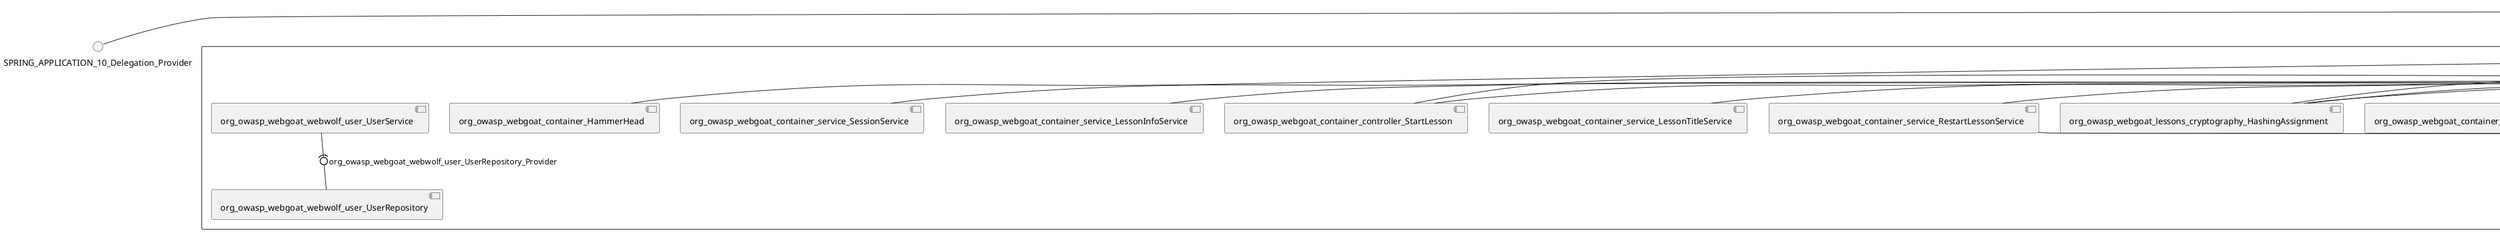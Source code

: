 @startuml
skinparam fixCircleLabelOverlapping true
skinparam componentStyle uml2
() SPRING_APPLICATION_10_Delegation_Provider
() SPRING_APPLICATION_11_Delegation_Provider
() SPRING_APPLICATION_12_Delegation_Provider
() SPRING_APPLICATION_13_Delegation_Provider
() SPRING_APPLICATION_14_Delegation_Provider
() SPRING_APPLICATION_15_Delegation_Provider
() SPRING_APPLICATION_16_Delegation_Provider
() SPRING_APPLICATION_2_Delegation_Provider
() SPRING_APPLICATION_3_Delegation_Provider
() SPRING_APPLICATION_4_Delegation_Provider
() SPRING_APPLICATION_5_Delegation_Provider
() SPRING_APPLICATION_6_Delegation_Provider
() SPRING_APPLICATION_7_Delegation_Provider
() SPRING_APPLICATION_8_Delegation_Provider
() SPRING_APPLICATION_9_Delegation_Provider
() SPRING_APPLICATION_BypassRestrictions_FieldRestrictions_POST_Delegation_Provider
() SPRING_APPLICATION_BypassRestrictions_frontendValidation_POST_Delegation_Provider
() SPRING_APPLICATION_ChromeDevTools_dummy_POST_Delegation_Provider
() SPRING_APPLICATION_ChromeDevTools_network_POST_Delegation_Provider
() SPRING_APPLICATION_CrossSiteScriptingStored_stored_xss_POST_Delegation_Provider
() SPRING_APPLICATION_CrossSiteScriptingStored_stored_xss_follow_up_POST_Delegation_Provider
() SPRING_APPLICATION_CrossSiteScripting_attack1_POST_Delegation_Provider
() SPRING_APPLICATION_CrossSiteScripting_attack3_POST_Delegation_Provider
() SPRING_APPLICATION_CrossSiteScripting_attack4_POST_Delegation_Provider
() SPRING_APPLICATION_CrossSiteScripting_attack5a_GET_Delegation_Provider
() SPRING_APPLICATION_CrossSiteScripting_attack6a_POST_Delegation_Provider
() SPRING_APPLICATION_CrossSiteScripting_dom_follow_up_POST_Delegation_Provider
() SPRING_APPLICATION_CrossSiteScripting_phone_home_xss_POST_Delegation_Provider
() SPRING_APPLICATION_CrossSiteScripting_quiz_GET_POST_Delegation_Provider
() SPRING_APPLICATION_Delegation_Provider
() SPRING_APPLICATION_GET_10_Delegation_Provider
() SPRING_APPLICATION_GET_11_Delegation_Provider
() SPRING_APPLICATION_GET_2_Delegation_Provider
() SPRING_APPLICATION_GET_3_Delegation_Provider
() SPRING_APPLICATION_GET_4_Delegation_Provider
() SPRING_APPLICATION_GET_5_Delegation_Provider
() SPRING_APPLICATION_GET_6_Delegation_Provider
() SPRING_APPLICATION_GET_7_Delegation_Provider
() SPRING_APPLICATION_GET_8_Delegation_Provider
() SPRING_APPLICATION_GET_9_Delegation_Provider
() SPRING_APPLICATION_GET_Delegation_Provider
() SPRING_APPLICATION_HtmlTampering_task_POST_Delegation_Provider
() SPRING_APPLICATION_HttpBasics_attack1_POST_Delegation_Provider
() SPRING_APPLICATION_HttpBasics_attack2_POST_Delegation_Provider
() SPRING_APPLICATION_IDOR_diff_attributes_POST_Delegation_Provider
() SPRING_APPLICATION_IDOR_login_POST_Delegation_Provider
() SPRING_APPLICATION_IDOR_profile_alt_path_POST_Delegation_Provider
() SPRING_APPLICATION_InsecureDeserialization_task_POST_Delegation_Provider
() SPRING_APPLICATION_InsecureLogin_Delegation_Provider
() SPRING_APPLICATION_JWT_decode_POST_Delegation_Provider
() SPRING_APPLICATION_JWT_jku_Delegation_Provider
() SPRING_APPLICATION_JWT_kid_Delegation_Provider
() SPRING_APPLICATION_JWT_quiz_GET_POST_Delegation_Provider
() SPRING_APPLICATION_JWT_refresh_Delegation_Provider
() SPRING_APPLICATION_JWT_secret_POST_Delegation_Provider
() SPRING_APPLICATION_JWT_votings_Delegation_Provider
() SPRING_APPLICATION_LogSpoofing_log_bleeding_POST_Delegation_Provider
() SPRING_APPLICATION_LogSpoofing_log_spoofing_POST_Delegation_Provider
() SPRING_APPLICATION_POST_10_Delegation_Provider
() SPRING_APPLICATION_POST_11_Delegation_Provider
() SPRING_APPLICATION_POST_12_Delegation_Provider
() SPRING_APPLICATION_POST_13_Delegation_Provider
() SPRING_APPLICATION_POST_14_Delegation_Provider
() SPRING_APPLICATION_POST_15_Delegation_Provider
() SPRING_APPLICATION_POST_16_Delegation_Provider
() SPRING_APPLICATION_POST_17_Delegation_Provider
() SPRING_APPLICATION_POST_18_Delegation_Provider
() SPRING_APPLICATION_POST_2_Delegation_Provider
() SPRING_APPLICATION_POST_3_Delegation_Provider
() SPRING_APPLICATION_POST_4_Delegation_Provider
() SPRING_APPLICATION_POST_5_Delegation_Provider
() SPRING_APPLICATION_POST_6_Delegation_Provider
() SPRING_APPLICATION_POST_7_Delegation_Provider
() SPRING_APPLICATION_POST_8_Delegation_Provider
() SPRING_APPLICATION_POST_9_Delegation_Provider
() SPRING_APPLICATION_POST_Delegation_Provider
() SPRING_APPLICATION_PUT_Delegation_Provider
() SPRING_APPLICATION_PasswordReset_ForgotPassword_create_password_reset_link_POST_Delegation_Provider
() SPRING_APPLICATION_PasswordReset_SecurityQuestions_POST_Delegation_Provider
() SPRING_APPLICATION_PasswordReset_reset_Delegation_Provider
() SPRING_APPLICATION_PasswordReset_simple_mail_reset_POST_Delegation_Provider
() SPRING_APPLICATION_PathTraversal_profile_picture_GET_Delegation_Provider
() SPRING_APPLICATION_PathTraversal_profile_picture_fix_GET_Delegation_Provider
() SPRING_APPLICATION_PathTraversal_profile_upload_POST_Delegation_Provider
() SPRING_APPLICATION_PathTraversal_profile_upload_fix_POST_Delegation_Provider
() SPRING_APPLICATION_PathTraversal_profile_upload_remove_user_input_POST_Delegation_Provider
() SPRING_APPLICATION_PathTraversal_random_POST_Delegation_Provider
() SPRING_APPLICATION_PathTraversal_random_picture_GET_Delegation_Provider
() SPRING_APPLICATION_PathTraversal_zip_slip_Delegation_Provider
() SPRING_APPLICATION_SSRF_task1_POST_Delegation_Provider
() SPRING_APPLICATION_SSRF_task2_POST_Delegation_Provider
() SPRING_APPLICATION_SecurePasswords_assignment_POST_Delegation_Provider
() SPRING_APPLICATION_SqlInjectionAdvanced_attack6a_POST_Delegation_Provider
() SPRING_APPLICATION_SqlInjectionAdvanced_attack6b_POST_Delegation_Provider
() SPRING_APPLICATION_SqlInjectionAdvanced_challenge_Login_POST_Delegation_Provider
() SPRING_APPLICATION_SqlInjectionAdvanced_challenge_PUT_Delegation_Provider
() SPRING_APPLICATION_SqlInjectionAdvanced_quiz_GET_POST_Delegation_Provider
() SPRING_APPLICATION_SqlInjectionMitigations_attack10a_POST_Delegation_Provider
() SPRING_APPLICATION_SqlInjectionMitigations_attack10b_POST_Delegation_Provider
() SPRING_APPLICATION_SqlInjectionMitigations_attack12a_POST_Delegation_Provider
() SPRING_APPLICATION_SqlInjectionMitigations_servers_GET_Delegation_Provider
() SPRING_APPLICATION_SqlInjection_assignment5a_POST_Delegation_Provider
() SPRING_APPLICATION_SqlInjection_assignment5b_POST_Delegation_Provider
() SPRING_APPLICATION_SqlInjection_attack10_POST_Delegation_Provider
() SPRING_APPLICATION_SqlInjection_attack2_POST_Delegation_Provider
() SPRING_APPLICATION_SqlInjection_attack3_POST_Delegation_Provider
() SPRING_APPLICATION_SqlInjection_attack4_POST_Delegation_Provider
() SPRING_APPLICATION_SqlInjection_attack5_POST_Delegation_Provider
() SPRING_APPLICATION_SqlInjection_attack8_POST_Delegation_Provider
() SPRING_APPLICATION_SqlInjection_attack9_POST_Delegation_Provider
() SPRING_APPLICATION_SqlOnlyInputValidationOnKeywords_attack_POST_Delegation_Provider
() SPRING_APPLICATION_SqlOnlyInputValidation_attack_POST_Delegation_Provider
() SPRING_APPLICATION_VulnerableComponents_attack1_POST_Delegation_Provider
() SPRING_APPLICATION_WebWolf_GET_Delegation_Provider
() SPRING_APPLICATION_WebWolf_landing_Delegation_Provider
() SPRING_APPLICATION_WebWolf_mail_Delegation_Provider
() SPRING_APPLICATION_challenge_1_POST_Delegation_Provider
() SPRING_APPLICATION_challenge_5_POST_Delegation_Provider
() SPRING_APPLICATION_challenge_7_Delegation_Provider
() SPRING_APPLICATION_challenge_8_Delegation_Provider
() SPRING_APPLICATION_challenge_logo_Delegation_Provider
() SPRING_APPLICATION_cia_quiz_GET_POST_Delegation_Provider
() SPRING_APPLICATION_clientSideFiltering_attack1_POST_Delegation_Provider
() SPRING_APPLICATION_clientSideFiltering_challenge_store_coupons_GET_Delegation_Provider
() SPRING_APPLICATION_clientSideFiltering_getItForFree_POST_Delegation_Provider
() SPRING_APPLICATION_clientSideFiltering_salaries_GET_Delegation_Provider
() SPRING_APPLICATION_crypto_encoding_basic_auth_POST_Delegation_Provider
() SPRING_APPLICATION_crypto_encoding_xor_POST_Delegation_Provider
() SPRING_APPLICATION_crypto_hashing_POST_Delegation_Provider
() SPRING_APPLICATION_crypto_secure_defaults_POST_Delegation_Provider
() SPRING_APPLICATION_crypto_signing_verify_POST_Delegation_Provider
() SPRING_APPLICATION_csrf_feedback_message_POST_Delegation_Provider
() SPRING_APPLICATION_csrf_review_POST_Delegation_Provider
() SPRING_APPLICATION_files_GET_Delegation_Provider
() SPRING_APPLICATION_fileupload_POST_Delegation_Provider
() SPRING_APPLICATION_jwt_Delegation_Provider
() SPRING_APPLICATION_landing_Delegation_Provider
() SPRING_APPLICATION_lesson_template_Delegation_Provider
() SPRING_APPLICATION_login_oauth_mvc_GET_Delegation_Provider
() SPRING_APPLICATION_mail_DELETE_GET_POST_Delegation_Provider
() SPRING_APPLICATION_register_mvc_POST_Delegation_Provider
() SPRING_APPLICATION_registration_GET_Delegation_Provider
() SPRING_APPLICATION_requests_GET_Delegation_Provider
() SPRING_APPLICATION_scoreboard_data_GET_Delegation_Provider
() SPRING_APPLICATION_server_directory_GET_Delegation_Provider
() SPRING_APPLICATION_service_debug_labels_mvc_Delegation_Provider
() SPRING_APPLICATION_service_lessonoverview_mvc_Delegation_Provider
() SPRING_APPLICATION_xxe_comments_GET_Delegation_Provider
rectangle System {
[org_owasp_webgoat_container_HammerHead] [[webgoat-webgoat.repository#_WMac9kY_Ee-_A_ipw3ffJg]]
[org_owasp_webgoat_container_WebWolfRedirect] [[webgoat-webgoat.repository#_WMac9kY_Ee-_A_ipw3ffJg]]
[org_owasp_webgoat_container_controller_StartLesson] [[webgoat-webgoat.repository#_WMac9kY_Ee-_A_ipw3ffJg]]
[org_owasp_webgoat_container_controller_Welcome] [[webgoat-webgoat.repository#_WMac9kY_Ee-_A_ipw3ffJg]]
[org_owasp_webgoat_container_i18n_PluginMessages_Provider] [[webgoat-webgoat.repository#_WMac9kY_Ee-_A_ipw3ffJg]]
[org_owasp_webgoat_container_report_ReportCardController] [[webgoat-webgoat.repository#_WMac9kY_Ee-_A_ipw3ffJg]]
[org_owasp_webgoat_container_service_EnvironmentService] [[webgoat-webgoat.repository#_WMac9kY_Ee-_A_ipw3ffJg]]
[org_owasp_webgoat_container_service_HintService] [[webgoat-webgoat.repository#_WMac9kY_Ee-_A_ipw3ffJg]]
[org_owasp_webgoat_container_service_LabelDebugService] [[webgoat-webgoat.repository#_WMac9kY_Ee-_A_ipw3ffJg]]
[org_owasp_webgoat_container_service_LabelService] [[webgoat-webgoat.repository#_WMac9kY_Ee-_A_ipw3ffJg]]
[org_owasp_webgoat_container_service_LessonInfoService] [[webgoat-webgoat.repository#_WMac9kY_Ee-_A_ipw3ffJg]]
[org_owasp_webgoat_container_service_LessonMenuService] [[webgoat-webgoat.repository#_WMac9kY_Ee-_A_ipw3ffJg]]
[org_owasp_webgoat_container_service_LessonProgressService] [[webgoat-webgoat.repository#_WMac9kY_Ee-_A_ipw3ffJg]]
[org_owasp_webgoat_container_service_LessonTitleService] [[webgoat-webgoat.repository#_WMac9kY_Ee-_A_ipw3ffJg]]
[org_owasp_webgoat_container_service_RestartLessonService] [[webgoat-webgoat.repository#_WMac9kY_Ee-_A_ipw3ffJg]]
[org_owasp_webgoat_container_service_SessionService] [[webgoat-webgoat.repository#_WMac9kY_Ee-_A_ipw3ffJg]]
[org_owasp_webgoat_container_session_UserSessionData_Provider] [[webgoat-webgoat.repository#_WMac9kY_Ee-_A_ipw3ffJg]]
[org_owasp_webgoat_container_session_WebSession_Provider] [[webgoat-webgoat.repository#_WMac9kY_Ee-_A_ipw3ffJg]]
[org_owasp_webgoat_container_users_RegistrationController] [[webgoat-webgoat.repository#_WMac9kY_Ee-_A_ipw3ffJg]]
[org_owasp_webgoat_container_users_Scoreboard] [[webgoat-webgoat.repository#_WMac9kY_Ee-_A_ipw3ffJg]]
[org_owasp_webgoat_container_users_UserProgressRepository] [[webgoat-webgoat.repository#_WMac9kY_Ee-_A_ipw3ffJg]]
[org_owasp_webgoat_container_users_UserRepository] [[webgoat-webgoat.repository#_WMac9kY_Ee-_A_ipw3ffJg]]
[org_owasp_webgoat_container_users_UserService] [[webgoat-webgoat.repository#_WMac9kY_Ee-_A_ipw3ffJg]]
[org_owasp_webgoat_lessons_authbypass_VerifyAccount] [[webgoat-webgoat.repository#_WMac9kY_Ee-_A_ipw3ffJg]]
[org_owasp_webgoat_lessons_bypassrestrictions_BypassRestrictionsFieldRestrictions] [[webgoat-webgoat.repository#_WMac9kY_Ee-_A_ipw3ffJg]]
[org_owasp_webgoat_lessons_bypassrestrictions_BypassRestrictionsFrontendValidation] [[webgoat-webgoat.repository#_WMac9kY_Ee-_A_ipw3ffJg]]
[org_owasp_webgoat_lessons_challenges_FlagController] [[webgoat-webgoat.repository#_WMac9kY_Ee-_A_ipw3ffJg]]
[org_owasp_webgoat_lessons_challenges_challenge1_Assignment1] [[webgoat-webgoat.repository#_WMac9kY_Ee-_A_ipw3ffJg]]
[org_owasp_webgoat_lessons_challenges_challenge1_ImageServlet] [[webgoat-webgoat.repository#_WMac9kY_Ee-_A_ipw3ffJg]]
[org_owasp_webgoat_lessons_challenges_challenge5_Assignment5] [[webgoat-webgoat.repository#_WMac9kY_Ee-_A_ipw3ffJg]]
[org_owasp_webgoat_lessons_challenges_challenge7_Assignment7] [[webgoat-webgoat.repository#_WMac9kY_Ee-_A_ipw3ffJg]]
[org_owasp_webgoat_lessons_challenges_challenge8_Assignment8] [[webgoat-webgoat.repository#_WMac9kY_Ee-_A_ipw3ffJg]]
[org_owasp_webgoat_lessons_chromedevtools_NetworkDummy] [[webgoat-webgoat.repository#_WMac9kY_Ee-_A_ipw3ffJg]]
[org_owasp_webgoat_lessons_chromedevtools_NetworkLesson] [[webgoat-webgoat.repository#_WMac9kY_Ee-_A_ipw3ffJg]]
[org_owasp_webgoat_lessons_cia_CIAQuiz] [[webgoat-webgoat.repository#_WMac9kY_Ee-_A_ipw3ffJg]]
[org_owasp_webgoat_lessons_clientsidefiltering_ClientSideFilteringAssignment] [[webgoat-webgoat.repository#_WMac9kY_Ee-_A_ipw3ffJg]]
[org_owasp_webgoat_lessons_clientsidefiltering_ClientSideFilteringFreeAssignment] [[webgoat-webgoat.repository#_WMac9kY_Ee-_A_ipw3ffJg]]
[org_owasp_webgoat_lessons_clientsidefiltering_Salaries] [[webgoat-webgoat.repository#_WMac9kY_Ee-_A_ipw3ffJg]]
[org_owasp_webgoat_lessons_clientsidefiltering_ShopEndpoint] [[webgoat-webgoat.repository#_WMac9kY_Ee-_A_ipw3ffJg]]
[org_owasp_webgoat_lessons_cryptography_EncodingAssignment] [[webgoat-webgoat.repository#_WMac9kY_Ee-_A_ipw3ffJg]]
[org_owasp_webgoat_lessons_cryptography_HashingAssignment] [[webgoat-webgoat.repository#_WMac9kY_Ee-_A_ipw3ffJg]]
[org_owasp_webgoat_lessons_cryptography_SecureDefaultsAssignment] [[webgoat-webgoat.repository#_WMac9kY_Ee-_A_ipw3ffJg]]
[org_owasp_webgoat_lessons_cryptography_SigningAssignment] [[webgoat-webgoat.repository#_WMac9kY_Ee-_A_ipw3ffJg]]
[org_owasp_webgoat_lessons_cryptography_XOREncodingAssignment] [[webgoat-webgoat.repository#_WMac9kY_Ee-_A_ipw3ffJg]]
[org_owasp_webgoat_lessons_csrf_CSRFConfirmFlag1] [[webgoat-webgoat.repository#_WMac9kY_Ee-_A_ipw3ffJg]]
[org_owasp_webgoat_lessons_csrf_CSRFFeedback] [[webgoat-webgoat.repository#_WMac9kY_Ee-_A_ipw3ffJg]]
[org_owasp_webgoat_lessons_csrf_CSRFGetFlag] [[webgoat-webgoat.repository#_WMac9kY_Ee-_A_ipw3ffJg]]
[org_owasp_webgoat_lessons_csrf_CSRFLogin] [[webgoat-webgoat.repository#_WMac9kY_Ee-_A_ipw3ffJg]]
[org_owasp_webgoat_lessons_csrf_ForgedReviews] [[webgoat-webgoat.repository#_WMac9kY_Ee-_A_ipw3ffJg]]
[org_owasp_webgoat_lessons_csrf_ObjectMapper_Provider] [[webgoat-webgoat.repository#_WMac9kY_Ee-_A_ipw3ffJg]]
[org_owasp_webgoat_lessons_deserialization_InsecureDeserializationTask] [[webgoat-webgoat.repository#_WMac9kY_Ee-_A_ipw3ffJg]]
[org_owasp_webgoat_lessons_hijacksession_HijackSessionAssignment] [[webgoat-webgoat.repository#_WMac9kY_Ee-_A_ipw3ffJg]]
[org_owasp_webgoat_lessons_hijacksession_cas_HijackSessionAuthenticationProvider] [[webgoat-webgoat.repository#_WMac9kY_Ee-_A_ipw3ffJg]]
[org_owasp_webgoat_lessons_htmltampering_HtmlTamperingTask] [[webgoat-webgoat.repository#_WMac9kY_Ee-_A_ipw3ffJg]]
[org_owasp_webgoat_lessons_httpbasics_HttpBasicsLesson] [[webgoat-webgoat.repository#_WMac9kY_Ee-_A_ipw3ffJg]]
[org_owasp_webgoat_lessons_httpbasics_HttpBasicsQuiz] [[webgoat-webgoat.repository#_WMac9kY_Ee-_A_ipw3ffJg]]
[org_owasp_webgoat_lessons_httpproxies_HttpBasicsInterceptRequest] [[webgoat-webgoat.repository#_WMac9kY_Ee-_A_ipw3ffJg]]
[org_owasp_webgoat_lessons_idor_IDORDiffAttributes] [[webgoat-webgoat.repository#_WMac9kY_Ee-_A_ipw3ffJg]]
[org_owasp_webgoat_lessons_idor_IDOREditOtherProfile] [[webgoat-webgoat.repository#_WMac9kY_Ee-_A_ipw3ffJg]]
[org_owasp_webgoat_lessons_idor_IDORLogin] [[webgoat-webgoat.repository#_WMac9kY_Ee-_A_ipw3ffJg]]
[org_owasp_webgoat_lessons_idor_IDORViewOtherProfile] [[webgoat-webgoat.repository#_WMac9kY_Ee-_A_ipw3ffJg]]
[org_owasp_webgoat_lessons_idor_IDORViewOwnProfile] [[webgoat-webgoat.repository#_WMac9kY_Ee-_A_ipw3ffJg]]
[org_owasp_webgoat_lessons_idor_IDORViewOwnProfileAltUrl] [[webgoat-webgoat.repository#_WMac9kY_Ee-_A_ipw3ffJg]]
[org_owasp_webgoat_lessons_insecurelogin_InsecureLoginTask] [[webgoat-webgoat.repository#_WMac9kY_Ee-_A_ipw3ffJg]]
[org_owasp_webgoat_lessons_jwt_JWTDecodeEndpoint] [[webgoat-webgoat.repository#_WMac9kY_Ee-_A_ipw3ffJg]]
[org_owasp_webgoat_lessons_jwt_JWTQuiz] [[webgoat-webgoat.repository#_WMac9kY_Ee-_A_ipw3ffJg]]
[org_owasp_webgoat_lessons_jwt_JWTRefreshEndpoint] [[webgoat-webgoat.repository#_WMac9kY_Ee-_A_ipw3ffJg]]
[org_owasp_webgoat_lessons_jwt_JWTSecretKeyEndpoint] [[webgoat-webgoat.repository#_WMac9kY_Ee-_A_ipw3ffJg]]
[org_owasp_webgoat_lessons_jwt_JWTVotesEndpoint] [[webgoat-webgoat.repository#_WMac9kY_Ee-_A_ipw3ffJg]]
[org_owasp_webgoat_lessons_jwt_claimmisuse_JWTHeaderJKUEndpoint] [[webgoat-webgoat.repository#_WMac9kY_Ee-_A_ipw3ffJg]]
[org_owasp_webgoat_lessons_jwt_claimmisuse_JWTHeaderKIDEndpoint] [[webgoat-webgoat.repository#_WMac9kY_Ee-_A_ipw3ffJg]]
[org_owasp_webgoat_lessons_lessontemplate_SampleAttack] [[webgoat-webgoat.repository#_WMac9kY_Ee-_A_ipw3ffJg]]
[org_owasp_webgoat_lessons_logging_LogBleedingTask] [[webgoat-webgoat.repository#_WMac9kY_Ee-_A_ipw3ffJg]]
[org_owasp_webgoat_lessons_logging_LogSpoofingTask] [[webgoat-webgoat.repository#_WMac9kY_Ee-_A_ipw3ffJg]]
[org_owasp_webgoat_lessons_missingac_MissingFunctionACHiddenMenus] [[webgoat-webgoat.repository#_WMac9kY_Ee-_A_ipw3ffJg]]
[org_owasp_webgoat_lessons_missingac_MissingFunctionACUsers] [[webgoat-webgoat.repository#_WMac9kY_Ee-_A_ipw3ffJg]]
[org_owasp_webgoat_lessons_missingac_MissingFunctionACYourHash] [[webgoat-webgoat.repository#_WMac9kY_Ee-_A_ipw3ffJg]]
[org_owasp_webgoat_lessons_missingac_MissingFunctionACYourHashAdmin] [[webgoat-webgoat.repository#_WMac9kY_Ee-_A_ipw3ffJg]]
[org_owasp_webgoat_lessons_passwordreset_QuestionsAssignment] [[webgoat-webgoat.repository#_WMac9kY_Ee-_A_ipw3ffJg]]
[org_owasp_webgoat_lessons_passwordreset_ResetLinkAssignment] [[webgoat-webgoat.repository#_WMac9kY_Ee-_A_ipw3ffJg]]
[org_owasp_webgoat_lessons_passwordreset_ResetLinkAssignmentForgotPassword] [[webgoat-webgoat.repository#_WMac9kY_Ee-_A_ipw3ffJg]]
[org_owasp_webgoat_lessons_passwordreset_SecurityQuestionAssignment] [[webgoat-webgoat.repository#_WMac9kY_Ee-_A_ipw3ffJg]]
[org_owasp_webgoat_lessons_passwordreset_SimpleMailAssignment] [[webgoat-webgoat.repository#_WMac9kY_Ee-_A_ipw3ffJg]]
[org_owasp_webgoat_lessons_passwordreset_TriedQuestions] [[webgoat-webgoat.repository#_WMac9kY_Ee-_A_ipw3ffJg]]
[org_owasp_webgoat_lessons_pathtraversal_ProfileUpload] [[webgoat-webgoat.repository#_WMac9kY_Ee-_A_ipw3ffJg]]
[org_owasp_webgoat_lessons_pathtraversal_ProfileUploadFix] [[webgoat-webgoat.repository#_WMac9kY_Ee-_A_ipw3ffJg]]
[org_owasp_webgoat_lessons_pathtraversal_ProfileUploadRemoveUserInput] [[webgoat-webgoat.repository#_WMac9kY_Ee-_A_ipw3ffJg]]
[org_owasp_webgoat_lessons_pathtraversal_ProfileUploadRetrieval] [[webgoat-webgoat.repository#_WMac9kY_Ee-_A_ipw3ffJg]]
[org_owasp_webgoat_lessons_pathtraversal_ProfileZipSlip] [[webgoat-webgoat.repository#_WMac9kY_Ee-_A_ipw3ffJg]]
[org_owasp_webgoat_lessons_securepasswords_SecurePasswordsAssignment] [[webgoat-webgoat.repository#_WMac9kY_Ee-_A_ipw3ffJg]]
[org_owasp_webgoat_lessons_spoofcookie_SpoofCookieAssignment] [[webgoat-webgoat.repository#_WMac9kY_Ee-_A_ipw3ffJg]]
[org_owasp_webgoat_lessons_sqlinjection_advanced_SqlInjectionChallenge] [[webgoat-webgoat.repository#_WMac9kY_Ee-_A_ipw3ffJg]]
[org_owasp_webgoat_lessons_sqlinjection_advanced_SqlInjectionChallengeLogin] [[webgoat-webgoat.repository#_WMac9kY_Ee-_A_ipw3ffJg]]
[org_owasp_webgoat_lessons_sqlinjection_advanced_SqlInjectionLesson6a] [[webgoat-webgoat.repository#_WMac9kY_Ee-_A_ipw3ffJg]]
[org_owasp_webgoat_lessons_sqlinjection_advanced_SqlInjectionLesson6b] [[webgoat-webgoat.repository#_WMac9kY_Ee-_A_ipw3ffJg]]
[org_owasp_webgoat_lessons_sqlinjection_advanced_SqlInjectionQuiz] [[webgoat-webgoat.repository#_WMac9kY_Ee-_A_ipw3ffJg]]
[org_owasp_webgoat_lessons_sqlinjection_introduction_SqlInjectionLesson10] [[webgoat-webgoat.repository#_WMac9kY_Ee-_A_ipw3ffJg]]
[org_owasp_webgoat_lessons_sqlinjection_introduction_SqlInjectionLesson2] [[webgoat-webgoat.repository#_WMac9kY_Ee-_A_ipw3ffJg]]
[org_owasp_webgoat_lessons_sqlinjection_introduction_SqlInjectionLesson3] [[webgoat-webgoat.repository#_WMac9kY_Ee-_A_ipw3ffJg]]
[org_owasp_webgoat_lessons_sqlinjection_introduction_SqlInjectionLesson4] [[webgoat-webgoat.repository#_WMac9kY_Ee-_A_ipw3ffJg]]
[org_owasp_webgoat_lessons_sqlinjection_introduction_SqlInjectionLesson5] [[webgoat-webgoat.repository#_WMac9kY_Ee-_A_ipw3ffJg]]
[org_owasp_webgoat_lessons_sqlinjection_introduction_SqlInjectionLesson5a] [[webgoat-webgoat.repository#_WMac9kY_Ee-_A_ipw3ffJg]]
[org_owasp_webgoat_lessons_sqlinjection_introduction_SqlInjectionLesson5b] [[webgoat-webgoat.repository#_WMac9kY_Ee-_A_ipw3ffJg]]
[org_owasp_webgoat_lessons_sqlinjection_introduction_SqlInjectionLesson8] [[webgoat-webgoat.repository#_WMac9kY_Ee-_A_ipw3ffJg]]
[org_owasp_webgoat_lessons_sqlinjection_introduction_SqlInjectionLesson9] [[webgoat-webgoat.repository#_WMac9kY_Ee-_A_ipw3ffJg]]
[org_owasp_webgoat_lessons_sqlinjection_mitigation_Servers] [[webgoat-webgoat.repository#_WMac9kY_Ee-_A_ipw3ffJg]]
[org_owasp_webgoat_lessons_sqlinjection_mitigation_SqlInjectionLesson10a] [[webgoat-webgoat.repository#_WMac9kY_Ee-_A_ipw3ffJg]]
[org_owasp_webgoat_lessons_sqlinjection_mitigation_SqlInjectionLesson10b] [[webgoat-webgoat.repository#_WMac9kY_Ee-_A_ipw3ffJg]]
[org_owasp_webgoat_lessons_sqlinjection_mitigation_SqlInjectionLesson13] [[webgoat-webgoat.repository#_WMac9kY_Ee-_A_ipw3ffJg]]
[org_owasp_webgoat_lessons_sqlinjection_mitigation_SqlOnlyInputValidation] [[webgoat-webgoat.repository#_WMac9kY_Ee-_A_ipw3ffJg]]
[org_owasp_webgoat_lessons_sqlinjection_mitigation_SqlOnlyInputValidationOnKeywords] [[webgoat-webgoat.repository#_WMac9kY_Ee-_A_ipw3ffJg]]
[org_owasp_webgoat_lessons_ssrf_SSRFTask1] [[webgoat-webgoat.repository#_WMac9kY_Ee-_A_ipw3ffJg]]
[org_owasp_webgoat_lessons_ssrf_SSRFTask2] [[webgoat-webgoat.repository#_WMac9kY_Ee-_A_ipw3ffJg]]
[org_owasp_webgoat_lessons_vulnerablecomponents_VulnerableComponentsLesson] [[webgoat-webgoat.repository#_WMac9kY_Ee-_A_ipw3ffJg]]
[org_owasp_webgoat_lessons_webwolfintroduction_LandingAssignment] [[webgoat-webgoat.repository#_WMac9kY_Ee-_A_ipw3ffJg]]
[org_owasp_webgoat_lessons_webwolfintroduction_MailAssignment] [[webgoat-webgoat.repository#_WMac9kY_Ee-_A_ipw3ffJg]]
[org_owasp_webgoat_lessons_xss_CrossSiteScriptingLesson1] [[webgoat-webgoat.repository#_WMac9kY_Ee-_A_ipw3ffJg]]
[org_owasp_webgoat_lessons_xss_CrossSiteScriptingLesson3] [[webgoat-webgoat.repository#_WMac9kY_Ee-_A_ipw3ffJg]]
[org_owasp_webgoat_lessons_xss_CrossSiteScriptingLesson4] [[webgoat-webgoat.repository#_WMac9kY_Ee-_A_ipw3ffJg]]
[org_owasp_webgoat_lessons_xss_CrossSiteScriptingLesson5a] [[webgoat-webgoat.repository#_WMac9kY_Ee-_A_ipw3ffJg]]
[org_owasp_webgoat_lessons_xss_CrossSiteScriptingLesson6a] [[webgoat-webgoat.repository#_WMac9kY_Ee-_A_ipw3ffJg]]
[org_owasp_webgoat_lessons_xss_CrossSiteScriptingQuiz] [[webgoat-webgoat.repository#_WMac9kY_Ee-_A_ipw3ffJg]]
[org_owasp_webgoat_lessons_xss_DOMCrossSiteScripting] [[webgoat-webgoat.repository#_WMac9kY_Ee-_A_ipw3ffJg]]
[org_owasp_webgoat_lessons_xss_DOMCrossSiteScriptingVerifier] [[webgoat-webgoat.repository#_WMac9kY_Ee-_A_ipw3ffJg]]
[org_owasp_webgoat_lessons_xss_stored_StoredCrossSiteScriptingVerifier] [[webgoat-webgoat.repository#_WMac9kY_Ee-_A_ipw3ffJg]]
[org_owasp_webgoat_lessons_xss_stored_StoredXssComments] [[webgoat-webgoat.repository#_WMac9kY_Ee-_A_ipw3ffJg]]
[org_owasp_webgoat_lessons_xxe_BlindSendFileAssignment] [[webgoat-webgoat.repository#_WMac9kY_Ee-_A_ipw3ffJg]]
[org_owasp_webgoat_lessons_xxe_CommentsCache] [[webgoat-webgoat.repository#_WMac9kY_Ee-_A_ipw3ffJg]]
[org_owasp_webgoat_lessons_xxe_CommentsEndpoint] [[webgoat-webgoat.repository#_WMac9kY_Ee-_A_ipw3ffJg]]
[org_owasp_webgoat_lessons_xxe_ContentTypeAssignment] [[webgoat-webgoat.repository#_WMac9kY_Ee-_A_ipw3ffJg]]
[org_owasp_webgoat_lessons_xxe_SimpleXXE] [[webgoat-webgoat.repository#_WMac9kY_Ee-_A_ipw3ffJg]]
[org_owasp_webgoat_webwolf_FileServer] [[webgoat-webgoat.repository#_WMac9kY_Ee-_A_ipw3ffJg]]
[org_owasp_webgoat_webwolf_jwt_JWTController] [[webgoat-webgoat.repository#_WMac9kY_Ee-_A_ipw3ffJg]]
[org_owasp_webgoat_webwolf_mailbox_MailboxController] [[webgoat-webgoat.repository#_WMac9kY_Ee-_A_ipw3ffJg]]
[org_owasp_webgoat_webwolf_mailbox_MailboxRepository] [[webgoat-webgoat.repository#_WMac9kY_Ee-_A_ipw3ffJg]]
[org_owasp_webgoat_webwolf_requests_LandingPage] [[webgoat-webgoat.repository#_WMac9kY_Ee-_A_ipw3ffJg]]
[org_owasp_webgoat_webwolf_requests_Requests] [[webgoat-webgoat.repository#_WMac9kY_Ee-_A_ipw3ffJg]]
[org_owasp_webgoat_webwolf_user_UserRepository] [[webgoat-webgoat.repository#_WMac9kY_Ee-_A_ipw3ffJg]]
[org_owasp_webgoat_webwolf_user_UserService] [[webgoat-webgoat.repository#_WMac9kY_Ee-_A_ipw3ffJg]]
port SPRING_APPLICATION_10_Provider
SPRING_APPLICATION_10_Delegation_Provider - SPRING_APPLICATION_10_Provider
SPRING_APPLICATION_10_Provider - [org_owasp_webgoat_lessons_xxe_SimpleXXE]
port SPRING_APPLICATION_11_Provider
SPRING_APPLICATION_11_Delegation_Provider - SPRING_APPLICATION_11_Provider
SPRING_APPLICATION_11_Provider - [org_owasp_webgoat_lessons_cryptography_SigningAssignment]
port SPRING_APPLICATION_12_Provider
SPRING_APPLICATION_12_Delegation_Provider - SPRING_APPLICATION_12_Provider
SPRING_APPLICATION_12_Provider - [org_owasp_webgoat_container_controller_StartLesson]
port SPRING_APPLICATION_13_Provider
SPRING_APPLICATION_13_Delegation_Provider - SPRING_APPLICATION_13_Provider
SPRING_APPLICATION_13_Provider - [org_owasp_webgoat_container_service_LabelDebugService]
port SPRING_APPLICATION_14_Provider
SPRING_APPLICATION_14_Delegation_Provider - SPRING_APPLICATION_14_Provider
SPRING_APPLICATION_14_Provider - [org_owasp_webgoat_container_HammerHead]
port SPRING_APPLICATION_15_Provider
SPRING_APPLICATION_15_Delegation_Provider - SPRING_APPLICATION_15_Provider
SPRING_APPLICATION_15_Provider - [org_owasp_webgoat_lessons_cryptography_HashingAssignment]
port SPRING_APPLICATION_16_Provider
SPRING_APPLICATION_16_Delegation_Provider - SPRING_APPLICATION_16_Provider
SPRING_APPLICATION_16_Provider - [org_owasp_webgoat_container_service_SessionService]
port SPRING_APPLICATION_2_Provider
SPRING_APPLICATION_2_Delegation_Provider - SPRING_APPLICATION_2_Provider
SPRING_APPLICATION_2_Provider - [org_owasp_webgoat_container_service_LessonInfoService]
port SPRING_APPLICATION_3_Provider
SPRING_APPLICATION_3_Delegation_Provider - SPRING_APPLICATION_3_Provider
SPRING_APPLICATION_3_Provider - [org_owasp_webgoat_container_service_LessonTitleService]
port SPRING_APPLICATION_4_Provider
SPRING_APPLICATION_4_Delegation_Provider - SPRING_APPLICATION_4_Provider
SPRING_APPLICATION_4_Provider - [org_owasp_webgoat_container_service_RestartLessonService]
port SPRING_APPLICATION_5_Provider
SPRING_APPLICATION_5_Delegation_Provider - SPRING_APPLICATION_5_Provider
SPRING_APPLICATION_5_Provider - [org_owasp_webgoat_lessons_jwt_JWTSecretKeyEndpoint]
port SPRING_APPLICATION_6_Provider
SPRING_APPLICATION_6_Delegation_Provider - SPRING_APPLICATION_6_Provider
SPRING_APPLICATION_6_Provider - [org_owasp_webgoat_lessons_cryptography_HashingAssignment]
port SPRING_APPLICATION_7_Provider
SPRING_APPLICATION_7_Delegation_Provider - SPRING_APPLICATION_7_Provider
SPRING_APPLICATION_7_Provider - [org_owasp_webgoat_webwolf_FileServer]
port SPRING_APPLICATION_8_Provider
SPRING_APPLICATION_8_Delegation_Provider - SPRING_APPLICATION_8_Provider
SPRING_APPLICATION_8_Provider - [org_owasp_webgoat_container_controller_StartLesson]
port SPRING_APPLICATION_9_Provider
SPRING_APPLICATION_9_Delegation_Provider - SPRING_APPLICATION_9_Provider
SPRING_APPLICATION_9_Provider - [org_owasp_webgoat_container_service_LessonMenuService]
port SPRING_APPLICATION_BypassRestrictions_FieldRestrictions_POST_Provider
SPRING_APPLICATION_BypassRestrictions_FieldRestrictions_POST_Delegation_Provider - SPRING_APPLICATION_BypassRestrictions_FieldRestrictions_POST_Provider
SPRING_APPLICATION_BypassRestrictions_FieldRestrictions_POST_Provider - [org_owasp_webgoat_lessons_bypassrestrictions_BypassRestrictionsFieldRestrictions]
port SPRING_APPLICATION_BypassRestrictions_frontendValidation_POST_Provider
SPRING_APPLICATION_BypassRestrictions_frontendValidation_POST_Delegation_Provider - SPRING_APPLICATION_BypassRestrictions_frontendValidation_POST_Provider
SPRING_APPLICATION_BypassRestrictions_frontendValidation_POST_Provider - [org_owasp_webgoat_lessons_bypassrestrictions_BypassRestrictionsFrontendValidation]
port SPRING_APPLICATION_ChromeDevTools_dummy_POST_Provider
SPRING_APPLICATION_ChromeDevTools_dummy_POST_Delegation_Provider - SPRING_APPLICATION_ChromeDevTools_dummy_POST_Provider
SPRING_APPLICATION_ChromeDevTools_dummy_POST_Provider - [org_owasp_webgoat_lessons_chromedevtools_NetworkDummy]
port SPRING_APPLICATION_ChromeDevTools_network_POST_Provider
SPRING_APPLICATION_ChromeDevTools_network_POST_Delegation_Provider - SPRING_APPLICATION_ChromeDevTools_network_POST_Provider
SPRING_APPLICATION_ChromeDevTools_network_POST_Provider - [org_owasp_webgoat_lessons_chromedevtools_NetworkLesson]
port SPRING_APPLICATION_CrossSiteScriptingStored_stored_xss_POST_Provider
SPRING_APPLICATION_CrossSiteScriptingStored_stored_xss_POST_Delegation_Provider - SPRING_APPLICATION_CrossSiteScriptingStored_stored_xss_POST_Provider
SPRING_APPLICATION_CrossSiteScriptingStored_stored_xss_POST_Provider - [org_owasp_webgoat_lessons_xss_stored_StoredXssComments]
port SPRING_APPLICATION_CrossSiteScriptingStored_stored_xss_follow_up_POST_Provider
SPRING_APPLICATION_CrossSiteScriptingStored_stored_xss_follow_up_POST_Delegation_Provider - SPRING_APPLICATION_CrossSiteScriptingStored_stored_xss_follow_up_POST_Provider
SPRING_APPLICATION_CrossSiteScriptingStored_stored_xss_follow_up_POST_Provider - [org_owasp_webgoat_lessons_xss_stored_StoredCrossSiteScriptingVerifier]
port SPRING_APPLICATION_CrossSiteScripting_attack1_POST_Provider
SPRING_APPLICATION_CrossSiteScripting_attack1_POST_Delegation_Provider - SPRING_APPLICATION_CrossSiteScripting_attack1_POST_Provider
SPRING_APPLICATION_CrossSiteScripting_attack1_POST_Provider - [org_owasp_webgoat_lessons_xss_CrossSiteScriptingLesson1]
port SPRING_APPLICATION_CrossSiteScripting_attack3_POST_Provider
SPRING_APPLICATION_CrossSiteScripting_attack3_POST_Delegation_Provider - SPRING_APPLICATION_CrossSiteScripting_attack3_POST_Provider
SPRING_APPLICATION_CrossSiteScripting_attack3_POST_Provider - [org_owasp_webgoat_lessons_xss_CrossSiteScriptingLesson3]
port SPRING_APPLICATION_CrossSiteScripting_attack4_POST_Provider
SPRING_APPLICATION_CrossSiteScripting_attack4_POST_Delegation_Provider - SPRING_APPLICATION_CrossSiteScripting_attack4_POST_Provider
SPRING_APPLICATION_CrossSiteScripting_attack4_POST_Provider - [org_owasp_webgoat_lessons_xss_CrossSiteScriptingLesson4]
port SPRING_APPLICATION_CrossSiteScripting_attack5a_GET_Provider
SPRING_APPLICATION_CrossSiteScripting_attack5a_GET_Delegation_Provider - SPRING_APPLICATION_CrossSiteScripting_attack5a_GET_Provider
SPRING_APPLICATION_CrossSiteScripting_attack5a_GET_Provider - [org_owasp_webgoat_lessons_xss_CrossSiteScriptingLesson5a]
port SPRING_APPLICATION_CrossSiteScripting_attack6a_POST_Provider
SPRING_APPLICATION_CrossSiteScripting_attack6a_POST_Delegation_Provider - SPRING_APPLICATION_CrossSiteScripting_attack6a_POST_Provider
SPRING_APPLICATION_CrossSiteScripting_attack6a_POST_Provider - [org_owasp_webgoat_lessons_xss_CrossSiteScriptingLesson6a]
port SPRING_APPLICATION_CrossSiteScripting_dom_follow_up_POST_Provider
SPRING_APPLICATION_CrossSiteScripting_dom_follow_up_POST_Delegation_Provider - SPRING_APPLICATION_CrossSiteScripting_dom_follow_up_POST_Provider
SPRING_APPLICATION_CrossSiteScripting_dom_follow_up_POST_Provider - [org_owasp_webgoat_lessons_xss_DOMCrossSiteScriptingVerifier]
port SPRING_APPLICATION_CrossSiteScripting_phone_home_xss_POST_Provider
SPRING_APPLICATION_CrossSiteScripting_phone_home_xss_POST_Delegation_Provider - SPRING_APPLICATION_CrossSiteScripting_phone_home_xss_POST_Provider
SPRING_APPLICATION_CrossSiteScripting_phone_home_xss_POST_Provider - [org_owasp_webgoat_lessons_xss_DOMCrossSiteScripting]
port SPRING_APPLICATION_CrossSiteScripting_quiz_GET_POST_Provider
SPRING_APPLICATION_CrossSiteScripting_quiz_GET_POST_Delegation_Provider - SPRING_APPLICATION_CrossSiteScripting_quiz_GET_POST_Provider
SPRING_APPLICATION_CrossSiteScripting_quiz_GET_POST_Provider - [org_owasp_webgoat_lessons_xss_CrossSiteScriptingQuiz]
port SPRING_APPLICATION_Provider
SPRING_APPLICATION_Delegation_Provider - SPRING_APPLICATION_Provider
SPRING_APPLICATION_Provider - [org_owasp_webgoat_lessons_httpproxies_HttpBasicsInterceptRequest]
port SPRING_APPLICATION_GET_10_Provider
SPRING_APPLICATION_GET_10_Delegation_Provider - SPRING_APPLICATION_GET_10_Provider
SPRING_APPLICATION_GET_10_Provider - [org_owasp_webgoat_container_controller_Welcome]
port SPRING_APPLICATION_GET_11_Provider
SPRING_APPLICATION_GET_11_Delegation_Provider - SPRING_APPLICATION_GET_11_Provider
SPRING_APPLICATION_GET_11_Provider - [org_owasp_webgoat_lessons_xss_stored_StoredXssComments]
port SPRING_APPLICATION_GET_2_Provider
SPRING_APPLICATION_GET_2_Delegation_Provider - SPRING_APPLICATION_GET_2_Provider
SPRING_APPLICATION_GET_2_Provider - [org_owasp_webgoat_lessons_spoofcookie_SpoofCookieAssignment]
port SPRING_APPLICATION_GET_3_Provider
SPRING_APPLICATION_GET_3_Delegation_Provider - SPRING_APPLICATION_GET_3_Provider
SPRING_APPLICATION_GET_3_Provider - [org_owasp_webgoat_lessons_csrf_ForgedReviews]
port SPRING_APPLICATION_GET_4_Provider
SPRING_APPLICATION_GET_4_Delegation_Provider - SPRING_APPLICATION_GET_4_Provider
SPRING_APPLICATION_GET_4_Provider - [org_owasp_webgoat_container_service_LabelService]
port SPRING_APPLICATION_GET_5_Provider
SPRING_APPLICATION_GET_5_Delegation_Provider - SPRING_APPLICATION_GET_5_Provider
SPRING_APPLICATION_GET_5_Provider - [org_owasp_webgoat_lessons_cryptography_EncodingAssignment]
port SPRING_APPLICATION_GET_6_Provider
SPRING_APPLICATION_GET_6_Delegation_Provider - SPRING_APPLICATION_GET_6_Provider
SPRING_APPLICATION_GET_6_Provider - [org_owasp_webgoat_lessons_idor_IDORViewOwnProfile]
port SPRING_APPLICATION_GET_7_Provider
SPRING_APPLICATION_GET_7_Delegation_Provider - SPRING_APPLICATION_GET_7_Provider
SPRING_APPLICATION_GET_7_Provider - [org_owasp_webgoat_lessons_missingac_MissingFunctionACUsers]
port SPRING_APPLICATION_GET_8_Provider
SPRING_APPLICATION_GET_8_Delegation_Provider - SPRING_APPLICATION_GET_8_Provider
SPRING_APPLICATION_GET_8_Provider - [org_owasp_webgoat_container_service_HintService]
port SPRING_APPLICATION_GET_9_Provider
SPRING_APPLICATION_GET_9_Delegation_Provider - SPRING_APPLICATION_GET_9_Provider
SPRING_APPLICATION_GET_9_Provider - [org_owasp_webgoat_lessons_idor_IDORViewOtherProfile]
port SPRING_APPLICATION_GET_Provider
SPRING_APPLICATION_GET_Delegation_Provider - SPRING_APPLICATION_GET_Provider
SPRING_APPLICATION_GET_Provider - [org_owasp_webgoat_container_report_ReportCardController]
port SPRING_APPLICATION_HtmlTampering_task_POST_Provider
SPRING_APPLICATION_HtmlTampering_task_POST_Delegation_Provider - SPRING_APPLICATION_HtmlTampering_task_POST_Provider
SPRING_APPLICATION_HtmlTampering_task_POST_Provider - [org_owasp_webgoat_lessons_htmltampering_HtmlTamperingTask]
port SPRING_APPLICATION_HttpBasics_attack1_POST_Provider
SPRING_APPLICATION_HttpBasics_attack1_POST_Delegation_Provider - SPRING_APPLICATION_HttpBasics_attack1_POST_Provider
SPRING_APPLICATION_HttpBasics_attack1_POST_Provider - [org_owasp_webgoat_lessons_httpbasics_HttpBasicsLesson]
port SPRING_APPLICATION_HttpBasics_attack2_POST_Provider
SPRING_APPLICATION_HttpBasics_attack2_POST_Delegation_Provider - SPRING_APPLICATION_HttpBasics_attack2_POST_Provider
SPRING_APPLICATION_HttpBasics_attack2_POST_Provider - [org_owasp_webgoat_lessons_httpbasics_HttpBasicsQuiz]
port SPRING_APPLICATION_IDOR_diff_attributes_POST_Provider
SPRING_APPLICATION_IDOR_diff_attributes_POST_Delegation_Provider - SPRING_APPLICATION_IDOR_diff_attributes_POST_Provider
SPRING_APPLICATION_IDOR_diff_attributes_POST_Provider - [org_owasp_webgoat_lessons_idor_IDORDiffAttributes]
port SPRING_APPLICATION_IDOR_login_POST_Provider
SPRING_APPLICATION_IDOR_login_POST_Delegation_Provider - SPRING_APPLICATION_IDOR_login_POST_Provider
SPRING_APPLICATION_IDOR_login_POST_Provider - [org_owasp_webgoat_lessons_idor_IDORLogin]
port SPRING_APPLICATION_IDOR_profile_alt_path_POST_Provider
SPRING_APPLICATION_IDOR_profile_alt_path_POST_Delegation_Provider - SPRING_APPLICATION_IDOR_profile_alt_path_POST_Provider
SPRING_APPLICATION_IDOR_profile_alt_path_POST_Provider - [org_owasp_webgoat_lessons_idor_IDORViewOwnProfileAltUrl]
port SPRING_APPLICATION_InsecureDeserialization_task_POST_Provider
SPRING_APPLICATION_InsecureDeserialization_task_POST_Delegation_Provider - SPRING_APPLICATION_InsecureDeserialization_task_POST_Provider
SPRING_APPLICATION_InsecureDeserialization_task_POST_Provider - [org_owasp_webgoat_lessons_deserialization_InsecureDeserializationTask]
port SPRING_APPLICATION_InsecureLogin_Provider
SPRING_APPLICATION_InsecureLogin_Delegation_Provider - SPRING_APPLICATION_InsecureLogin_Provider
SPRING_APPLICATION_InsecureLogin_Provider - [org_owasp_webgoat_lessons_insecurelogin_InsecureLoginTask]
port SPRING_APPLICATION_JWT_decode_POST_Provider
SPRING_APPLICATION_JWT_decode_POST_Delegation_Provider - SPRING_APPLICATION_JWT_decode_POST_Provider
SPRING_APPLICATION_JWT_decode_POST_Provider - [org_owasp_webgoat_lessons_jwt_JWTDecodeEndpoint]
port SPRING_APPLICATION_JWT_jku_Provider
SPRING_APPLICATION_JWT_jku_Delegation_Provider - SPRING_APPLICATION_JWT_jku_Provider
SPRING_APPLICATION_JWT_jku_Provider - [org_owasp_webgoat_lessons_jwt_claimmisuse_JWTHeaderJKUEndpoint]
port SPRING_APPLICATION_JWT_kid_Provider
SPRING_APPLICATION_JWT_kid_Delegation_Provider - SPRING_APPLICATION_JWT_kid_Provider
SPRING_APPLICATION_JWT_kid_Provider - [org_owasp_webgoat_lessons_jwt_claimmisuse_JWTHeaderKIDEndpoint]
port SPRING_APPLICATION_JWT_quiz_GET_POST_Provider
SPRING_APPLICATION_JWT_quiz_GET_POST_Delegation_Provider - SPRING_APPLICATION_JWT_quiz_GET_POST_Provider
SPRING_APPLICATION_JWT_quiz_GET_POST_Provider - [org_owasp_webgoat_lessons_jwt_JWTQuiz]
port SPRING_APPLICATION_JWT_refresh_Provider
SPRING_APPLICATION_JWT_refresh_Delegation_Provider - SPRING_APPLICATION_JWT_refresh_Provider
SPRING_APPLICATION_JWT_refresh_Provider - [org_owasp_webgoat_lessons_jwt_JWTRefreshEndpoint]
port SPRING_APPLICATION_JWT_secret_POST_Provider
SPRING_APPLICATION_JWT_secret_POST_Delegation_Provider - SPRING_APPLICATION_JWT_secret_POST_Provider
SPRING_APPLICATION_JWT_secret_POST_Provider - [org_owasp_webgoat_lessons_jwt_JWTSecretKeyEndpoint]
port SPRING_APPLICATION_JWT_votings_Provider
SPRING_APPLICATION_JWT_votings_Delegation_Provider - SPRING_APPLICATION_JWT_votings_Provider
SPRING_APPLICATION_JWT_votings_Provider - [org_owasp_webgoat_lessons_jwt_JWTVotesEndpoint]
port SPRING_APPLICATION_LogSpoofing_log_bleeding_POST_Provider
SPRING_APPLICATION_LogSpoofing_log_bleeding_POST_Delegation_Provider - SPRING_APPLICATION_LogSpoofing_log_bleeding_POST_Provider
SPRING_APPLICATION_LogSpoofing_log_bleeding_POST_Provider - [org_owasp_webgoat_lessons_logging_LogBleedingTask]
port SPRING_APPLICATION_LogSpoofing_log_spoofing_POST_Provider
SPRING_APPLICATION_LogSpoofing_log_spoofing_POST_Delegation_Provider - SPRING_APPLICATION_LogSpoofing_log_spoofing_POST_Provider
SPRING_APPLICATION_LogSpoofing_log_spoofing_POST_Provider - [org_owasp_webgoat_lessons_logging_LogSpoofingTask]
port SPRING_APPLICATION_POST_10_Provider
SPRING_APPLICATION_POST_10_Delegation_Provider - SPRING_APPLICATION_POST_10_Provider
SPRING_APPLICATION_POST_10_Provider - [org_owasp_webgoat_lessons_xxe_ContentTypeAssignment]
port SPRING_APPLICATION_POST_11_Provider
SPRING_APPLICATION_POST_11_Delegation_Provider - SPRING_APPLICATION_POST_11_Provider
SPRING_APPLICATION_POST_11_Provider - [org_owasp_webgoat_lessons_csrf_CSRFFeedback]
port SPRING_APPLICATION_POST_12_Provider
SPRING_APPLICATION_POST_12_Delegation_Provider - SPRING_APPLICATION_POST_12_Provider
SPRING_APPLICATION_POST_12_Provider - [org_owasp_webgoat_lessons_csrf_CSRFGetFlag]
port SPRING_APPLICATION_POST_13_Provider
SPRING_APPLICATION_POST_13_Delegation_Provider - SPRING_APPLICATION_POST_13_Provider
SPRING_APPLICATION_POST_13_Provider - [org_owasp_webgoat_lessons_authbypass_VerifyAccount]
port SPRING_APPLICATION_POST_14_Provider
SPRING_APPLICATION_POST_14_Delegation_Provider - SPRING_APPLICATION_POST_14_Provider
SPRING_APPLICATION_POST_14_Provider - [org_owasp_webgoat_lessons_spoofcookie_SpoofCookieAssignment]
port SPRING_APPLICATION_POST_15_Provider
SPRING_APPLICATION_POST_15_Delegation_Provider - SPRING_APPLICATION_POST_15_Provider
SPRING_APPLICATION_POST_15_Provider - [org_owasp_webgoat_lessons_hijacksession_HijackSessionAssignment]
port SPRING_APPLICATION_POST_16_Provider
SPRING_APPLICATION_POST_16_Delegation_Provider - SPRING_APPLICATION_POST_16_Provider
SPRING_APPLICATION_POST_16_Provider - [org_owasp_webgoat_lessons_xxe_BlindSendFileAssignment]
port SPRING_APPLICATION_POST_17_Provider
SPRING_APPLICATION_POST_17_Delegation_Provider - SPRING_APPLICATION_POST_17_Provider
SPRING_APPLICATION_POST_17_Provider - [org_owasp_webgoat_lessons_xxe_SimpleXXE]
port SPRING_APPLICATION_POST_18_Provider
SPRING_APPLICATION_POST_18_Delegation_Provider - SPRING_APPLICATION_POST_18_Provider
SPRING_APPLICATION_POST_18_Provider - [org_owasp_webgoat_lessons_missingac_MissingFunctionACHiddenMenus]
port SPRING_APPLICATION_POST_2_Provider
SPRING_APPLICATION_POST_2_Delegation_Provider - SPRING_APPLICATION_POST_2_Provider
SPRING_APPLICATION_POST_2_Provider - [org_owasp_webgoat_lessons_missingac_MissingFunctionACYourHashAdmin]
port SPRING_APPLICATION_POST_3_Provider
SPRING_APPLICATION_POST_3_Delegation_Provider - SPRING_APPLICATION_POST_3_Provider
SPRING_APPLICATION_POST_3_Provider - [org_owasp_webgoat_lessons_csrf_CSRFLogin]
port SPRING_APPLICATION_POST_4_Provider
SPRING_APPLICATION_POST_4_Delegation_Provider - SPRING_APPLICATION_POST_4_Provider
SPRING_APPLICATION_POST_4_Provider - [org_owasp_webgoat_lessons_chromedevtools_NetworkLesson]
port SPRING_APPLICATION_POST_5_Provider
SPRING_APPLICATION_POST_5_Delegation_Provider - SPRING_APPLICATION_POST_5_Provider
SPRING_APPLICATION_POST_5_Provider - [org_owasp_webgoat_lessons_missingac_MissingFunctionACYourHash]
port SPRING_APPLICATION_POST_6_Provider
SPRING_APPLICATION_POST_6_Delegation_Provider - SPRING_APPLICATION_POST_6_Provider
SPRING_APPLICATION_POST_6_Provider - [org_owasp_webgoat_lessons_challenges_FlagController]
port SPRING_APPLICATION_POST_7_Provider
SPRING_APPLICATION_POST_7_Delegation_Provider - SPRING_APPLICATION_POST_7_Provider
SPRING_APPLICATION_POST_7_Provider - [org_owasp_webgoat_lessons_missingac_MissingFunctionACUsers]
port SPRING_APPLICATION_POST_8_Provider
SPRING_APPLICATION_POST_8_Delegation_Provider - SPRING_APPLICATION_POST_8_Provider
SPRING_APPLICATION_POST_8_Provider - [org_owasp_webgoat_lessons_csrf_CSRFConfirmFlag1]
port SPRING_APPLICATION_POST_9_Provider
SPRING_APPLICATION_POST_9_Delegation_Provider - SPRING_APPLICATION_POST_9_Provider
SPRING_APPLICATION_POST_9_Provider - [org_owasp_webgoat_lessons_passwordreset_QuestionsAssignment]
port SPRING_APPLICATION_POST_Provider
SPRING_APPLICATION_POST_Delegation_Provider - SPRING_APPLICATION_POST_Provider
SPRING_APPLICATION_POST_Provider - [org_owasp_webgoat_lessons_passwordreset_SimpleMailAssignment]
port SPRING_APPLICATION_PUT_Provider
SPRING_APPLICATION_PUT_Delegation_Provider - SPRING_APPLICATION_PUT_Provider
SPRING_APPLICATION_PUT_Provider - [org_owasp_webgoat_lessons_idor_IDOREditOtherProfile]
port SPRING_APPLICATION_PasswordReset_ForgotPassword_create_password_reset_link_POST_Provider
SPRING_APPLICATION_PasswordReset_ForgotPassword_create_password_reset_link_POST_Delegation_Provider - SPRING_APPLICATION_PasswordReset_ForgotPassword_create_password_reset_link_POST_Provider
SPRING_APPLICATION_PasswordReset_ForgotPassword_create_password_reset_link_POST_Provider - [org_owasp_webgoat_lessons_passwordreset_ResetLinkAssignmentForgotPassword]
port SPRING_APPLICATION_PasswordReset_SecurityQuestions_POST_Provider
SPRING_APPLICATION_PasswordReset_SecurityQuestions_POST_Delegation_Provider - SPRING_APPLICATION_PasswordReset_SecurityQuestions_POST_Provider
SPRING_APPLICATION_PasswordReset_SecurityQuestions_POST_Provider - [org_owasp_webgoat_lessons_passwordreset_SecurityQuestionAssignment]
port SPRING_APPLICATION_PasswordReset_reset_Provider
SPRING_APPLICATION_PasswordReset_reset_Delegation_Provider - SPRING_APPLICATION_PasswordReset_reset_Provider
SPRING_APPLICATION_PasswordReset_reset_Provider - [org_owasp_webgoat_lessons_passwordreset_ResetLinkAssignment]
port SPRING_APPLICATION_PasswordReset_simple_mail_reset_POST_Provider
SPRING_APPLICATION_PasswordReset_simple_mail_reset_POST_Delegation_Provider - SPRING_APPLICATION_PasswordReset_simple_mail_reset_POST_Provider
SPRING_APPLICATION_PasswordReset_simple_mail_reset_POST_Provider - [org_owasp_webgoat_lessons_passwordreset_SimpleMailAssignment]
port SPRING_APPLICATION_PathTraversal_profile_picture_GET_Provider
SPRING_APPLICATION_PathTraversal_profile_picture_GET_Delegation_Provider - SPRING_APPLICATION_PathTraversal_profile_picture_GET_Provider
SPRING_APPLICATION_PathTraversal_profile_picture_GET_Provider - [org_owasp_webgoat_lessons_pathtraversal_ProfileUpload]
port SPRING_APPLICATION_PathTraversal_profile_picture_fix_GET_Provider
SPRING_APPLICATION_PathTraversal_profile_picture_fix_GET_Delegation_Provider - SPRING_APPLICATION_PathTraversal_profile_picture_fix_GET_Provider
SPRING_APPLICATION_PathTraversal_profile_picture_fix_GET_Provider - [org_owasp_webgoat_lessons_pathtraversal_ProfileUploadFix]
port SPRING_APPLICATION_PathTraversal_profile_upload_POST_Provider
SPRING_APPLICATION_PathTraversal_profile_upload_POST_Delegation_Provider - SPRING_APPLICATION_PathTraversal_profile_upload_POST_Provider
SPRING_APPLICATION_PathTraversal_profile_upload_POST_Provider - [org_owasp_webgoat_lessons_pathtraversal_ProfileUpload]
port SPRING_APPLICATION_PathTraversal_profile_upload_fix_POST_Provider
SPRING_APPLICATION_PathTraversal_profile_upload_fix_POST_Delegation_Provider - SPRING_APPLICATION_PathTraversal_profile_upload_fix_POST_Provider
SPRING_APPLICATION_PathTraversal_profile_upload_fix_POST_Provider - [org_owasp_webgoat_lessons_pathtraversal_ProfileUploadFix]
port SPRING_APPLICATION_PathTraversal_profile_upload_remove_user_input_POST_Provider
SPRING_APPLICATION_PathTraversal_profile_upload_remove_user_input_POST_Delegation_Provider - SPRING_APPLICATION_PathTraversal_profile_upload_remove_user_input_POST_Provider
SPRING_APPLICATION_PathTraversal_profile_upload_remove_user_input_POST_Provider - [org_owasp_webgoat_lessons_pathtraversal_ProfileUploadRemoveUserInput]
port SPRING_APPLICATION_PathTraversal_random_POST_Provider
SPRING_APPLICATION_PathTraversal_random_POST_Delegation_Provider - SPRING_APPLICATION_PathTraversal_random_POST_Provider
SPRING_APPLICATION_PathTraversal_random_POST_Provider - [org_owasp_webgoat_lessons_pathtraversal_ProfileUploadRetrieval]
port SPRING_APPLICATION_PathTraversal_random_picture_GET_Provider
SPRING_APPLICATION_PathTraversal_random_picture_GET_Delegation_Provider - SPRING_APPLICATION_PathTraversal_random_picture_GET_Provider
SPRING_APPLICATION_PathTraversal_random_picture_GET_Provider - [org_owasp_webgoat_lessons_pathtraversal_ProfileUploadRetrieval]
port SPRING_APPLICATION_PathTraversal_zip_slip_Provider
SPRING_APPLICATION_PathTraversal_zip_slip_Delegation_Provider - SPRING_APPLICATION_PathTraversal_zip_slip_Provider
SPRING_APPLICATION_PathTraversal_zip_slip_Provider - [org_owasp_webgoat_lessons_pathtraversal_ProfileZipSlip]
port SPRING_APPLICATION_SSRF_task1_POST_Provider
SPRING_APPLICATION_SSRF_task1_POST_Delegation_Provider - SPRING_APPLICATION_SSRF_task1_POST_Provider
SPRING_APPLICATION_SSRF_task1_POST_Provider - [org_owasp_webgoat_lessons_ssrf_SSRFTask1]
port SPRING_APPLICATION_SSRF_task2_POST_Provider
SPRING_APPLICATION_SSRF_task2_POST_Delegation_Provider - SPRING_APPLICATION_SSRF_task2_POST_Provider
SPRING_APPLICATION_SSRF_task2_POST_Provider - [org_owasp_webgoat_lessons_ssrf_SSRFTask2]
port SPRING_APPLICATION_SecurePasswords_assignment_POST_Provider
SPRING_APPLICATION_SecurePasswords_assignment_POST_Delegation_Provider - SPRING_APPLICATION_SecurePasswords_assignment_POST_Provider
SPRING_APPLICATION_SecurePasswords_assignment_POST_Provider - [org_owasp_webgoat_lessons_securepasswords_SecurePasswordsAssignment]
port SPRING_APPLICATION_SqlInjectionAdvanced_attack6a_POST_Provider
SPRING_APPLICATION_SqlInjectionAdvanced_attack6a_POST_Delegation_Provider - SPRING_APPLICATION_SqlInjectionAdvanced_attack6a_POST_Provider
SPRING_APPLICATION_SqlInjectionAdvanced_attack6a_POST_Provider - [org_owasp_webgoat_lessons_sqlinjection_advanced_SqlInjectionLesson6a]
port SPRING_APPLICATION_SqlInjectionAdvanced_attack6b_POST_Provider
SPRING_APPLICATION_SqlInjectionAdvanced_attack6b_POST_Delegation_Provider - SPRING_APPLICATION_SqlInjectionAdvanced_attack6b_POST_Provider
SPRING_APPLICATION_SqlInjectionAdvanced_attack6b_POST_Provider - [org_owasp_webgoat_lessons_sqlinjection_advanced_SqlInjectionLesson6b]
port SPRING_APPLICATION_SqlInjectionAdvanced_challenge_Login_POST_Provider
SPRING_APPLICATION_SqlInjectionAdvanced_challenge_Login_POST_Delegation_Provider - SPRING_APPLICATION_SqlInjectionAdvanced_challenge_Login_POST_Provider
SPRING_APPLICATION_SqlInjectionAdvanced_challenge_Login_POST_Provider - [org_owasp_webgoat_lessons_sqlinjection_advanced_SqlInjectionChallengeLogin]
port SPRING_APPLICATION_SqlInjectionAdvanced_challenge_PUT_Provider
SPRING_APPLICATION_SqlInjectionAdvanced_challenge_PUT_Delegation_Provider - SPRING_APPLICATION_SqlInjectionAdvanced_challenge_PUT_Provider
SPRING_APPLICATION_SqlInjectionAdvanced_challenge_PUT_Provider - [org_owasp_webgoat_lessons_sqlinjection_advanced_SqlInjectionChallenge]
port SPRING_APPLICATION_SqlInjectionAdvanced_quiz_GET_POST_Provider
SPRING_APPLICATION_SqlInjectionAdvanced_quiz_GET_POST_Delegation_Provider - SPRING_APPLICATION_SqlInjectionAdvanced_quiz_GET_POST_Provider
SPRING_APPLICATION_SqlInjectionAdvanced_quiz_GET_POST_Provider - [org_owasp_webgoat_lessons_sqlinjection_advanced_SqlInjectionQuiz]
port SPRING_APPLICATION_SqlInjectionMitigations_attack10a_POST_Provider
SPRING_APPLICATION_SqlInjectionMitigations_attack10a_POST_Delegation_Provider - SPRING_APPLICATION_SqlInjectionMitigations_attack10a_POST_Provider
SPRING_APPLICATION_SqlInjectionMitigations_attack10a_POST_Provider - [org_owasp_webgoat_lessons_sqlinjection_mitigation_SqlInjectionLesson10a]
port SPRING_APPLICATION_SqlInjectionMitigations_attack10b_POST_Provider
SPRING_APPLICATION_SqlInjectionMitigations_attack10b_POST_Delegation_Provider - SPRING_APPLICATION_SqlInjectionMitigations_attack10b_POST_Provider
SPRING_APPLICATION_SqlInjectionMitigations_attack10b_POST_Provider - [org_owasp_webgoat_lessons_sqlinjection_mitigation_SqlInjectionLesson10b]
port SPRING_APPLICATION_SqlInjectionMitigations_attack12a_POST_Provider
SPRING_APPLICATION_SqlInjectionMitigations_attack12a_POST_Delegation_Provider - SPRING_APPLICATION_SqlInjectionMitigations_attack12a_POST_Provider
SPRING_APPLICATION_SqlInjectionMitigations_attack12a_POST_Provider - [org_owasp_webgoat_lessons_sqlinjection_mitigation_SqlInjectionLesson13]
port SPRING_APPLICATION_SqlInjectionMitigations_servers_GET_Provider
SPRING_APPLICATION_SqlInjectionMitigations_servers_GET_Delegation_Provider - SPRING_APPLICATION_SqlInjectionMitigations_servers_GET_Provider
SPRING_APPLICATION_SqlInjectionMitigations_servers_GET_Provider - [org_owasp_webgoat_lessons_sqlinjection_mitigation_Servers]
port SPRING_APPLICATION_SqlInjection_assignment5a_POST_Provider
SPRING_APPLICATION_SqlInjection_assignment5a_POST_Delegation_Provider - SPRING_APPLICATION_SqlInjection_assignment5a_POST_Provider
SPRING_APPLICATION_SqlInjection_assignment5a_POST_Provider - [org_owasp_webgoat_lessons_sqlinjection_introduction_SqlInjectionLesson5a]
port SPRING_APPLICATION_SqlInjection_assignment5b_POST_Provider
SPRING_APPLICATION_SqlInjection_assignment5b_POST_Delegation_Provider - SPRING_APPLICATION_SqlInjection_assignment5b_POST_Provider
SPRING_APPLICATION_SqlInjection_assignment5b_POST_Provider - [org_owasp_webgoat_lessons_sqlinjection_introduction_SqlInjectionLesson5b]
port SPRING_APPLICATION_SqlInjection_attack10_POST_Provider
SPRING_APPLICATION_SqlInjection_attack10_POST_Delegation_Provider - SPRING_APPLICATION_SqlInjection_attack10_POST_Provider
SPRING_APPLICATION_SqlInjection_attack10_POST_Provider - [org_owasp_webgoat_lessons_sqlinjection_introduction_SqlInjectionLesson10]
port SPRING_APPLICATION_SqlInjection_attack2_POST_Provider
SPRING_APPLICATION_SqlInjection_attack2_POST_Delegation_Provider - SPRING_APPLICATION_SqlInjection_attack2_POST_Provider
SPRING_APPLICATION_SqlInjection_attack2_POST_Provider - [org_owasp_webgoat_lessons_sqlinjection_introduction_SqlInjectionLesson2]
port SPRING_APPLICATION_SqlInjection_attack3_POST_Provider
SPRING_APPLICATION_SqlInjection_attack3_POST_Delegation_Provider - SPRING_APPLICATION_SqlInjection_attack3_POST_Provider
SPRING_APPLICATION_SqlInjection_attack3_POST_Provider - [org_owasp_webgoat_lessons_sqlinjection_introduction_SqlInjectionLesson3]
port SPRING_APPLICATION_SqlInjection_attack4_POST_Provider
SPRING_APPLICATION_SqlInjection_attack4_POST_Delegation_Provider - SPRING_APPLICATION_SqlInjection_attack4_POST_Provider
SPRING_APPLICATION_SqlInjection_attack4_POST_Provider - [org_owasp_webgoat_lessons_sqlinjection_introduction_SqlInjectionLesson4]
port SPRING_APPLICATION_SqlInjection_attack5_POST_Provider
SPRING_APPLICATION_SqlInjection_attack5_POST_Delegation_Provider - SPRING_APPLICATION_SqlInjection_attack5_POST_Provider
SPRING_APPLICATION_SqlInjection_attack5_POST_Provider - [org_owasp_webgoat_lessons_sqlinjection_introduction_SqlInjectionLesson5]
port SPRING_APPLICATION_SqlInjection_attack8_POST_Provider
SPRING_APPLICATION_SqlInjection_attack8_POST_Delegation_Provider - SPRING_APPLICATION_SqlInjection_attack8_POST_Provider
SPRING_APPLICATION_SqlInjection_attack8_POST_Provider - [org_owasp_webgoat_lessons_sqlinjection_introduction_SqlInjectionLesson8]
port SPRING_APPLICATION_SqlInjection_attack9_POST_Provider
SPRING_APPLICATION_SqlInjection_attack9_POST_Delegation_Provider - SPRING_APPLICATION_SqlInjection_attack9_POST_Provider
SPRING_APPLICATION_SqlInjection_attack9_POST_Provider - [org_owasp_webgoat_lessons_sqlinjection_introduction_SqlInjectionLesson9]
port SPRING_APPLICATION_SqlOnlyInputValidationOnKeywords_attack_POST_Provider
SPRING_APPLICATION_SqlOnlyInputValidationOnKeywords_attack_POST_Delegation_Provider - SPRING_APPLICATION_SqlOnlyInputValidationOnKeywords_attack_POST_Provider
SPRING_APPLICATION_SqlOnlyInputValidationOnKeywords_attack_POST_Provider - [org_owasp_webgoat_lessons_sqlinjection_mitigation_SqlOnlyInputValidationOnKeywords]
port SPRING_APPLICATION_SqlOnlyInputValidation_attack_POST_Provider
SPRING_APPLICATION_SqlOnlyInputValidation_attack_POST_Delegation_Provider - SPRING_APPLICATION_SqlOnlyInputValidation_attack_POST_Provider
SPRING_APPLICATION_SqlOnlyInputValidation_attack_POST_Provider - [org_owasp_webgoat_lessons_sqlinjection_mitigation_SqlOnlyInputValidation]
port SPRING_APPLICATION_VulnerableComponents_attack1_POST_Provider
SPRING_APPLICATION_VulnerableComponents_attack1_POST_Delegation_Provider - SPRING_APPLICATION_VulnerableComponents_attack1_POST_Provider
SPRING_APPLICATION_VulnerableComponents_attack1_POST_Provider - [org_owasp_webgoat_lessons_vulnerablecomponents_VulnerableComponentsLesson]
port SPRING_APPLICATION_WebWolf_GET_Provider
SPRING_APPLICATION_WebWolf_GET_Delegation_Provider - SPRING_APPLICATION_WebWolf_GET_Provider
SPRING_APPLICATION_WebWolf_GET_Provider - [org_owasp_webgoat_container_WebWolfRedirect]
port SPRING_APPLICATION_WebWolf_landing_Provider
SPRING_APPLICATION_WebWolf_landing_Delegation_Provider - SPRING_APPLICATION_WebWolf_landing_Provider
SPRING_APPLICATION_WebWolf_landing_Provider - [org_owasp_webgoat_lessons_webwolfintroduction_LandingAssignment]
port SPRING_APPLICATION_WebWolf_mail_Provider
SPRING_APPLICATION_WebWolf_mail_Delegation_Provider - SPRING_APPLICATION_WebWolf_mail_Provider
SPRING_APPLICATION_WebWolf_mail_Provider - [org_owasp_webgoat_lessons_webwolfintroduction_MailAssignment]
port SPRING_APPLICATION_challenge_1_POST_Provider
SPRING_APPLICATION_challenge_1_POST_Delegation_Provider - SPRING_APPLICATION_challenge_1_POST_Provider
SPRING_APPLICATION_challenge_1_POST_Provider - [org_owasp_webgoat_lessons_challenges_challenge1_Assignment1]
port SPRING_APPLICATION_challenge_5_POST_Provider
SPRING_APPLICATION_challenge_5_POST_Delegation_Provider - SPRING_APPLICATION_challenge_5_POST_Provider
SPRING_APPLICATION_challenge_5_POST_Provider - [org_owasp_webgoat_lessons_challenges_challenge5_Assignment5]
port SPRING_APPLICATION_challenge_7_Provider
SPRING_APPLICATION_challenge_7_Delegation_Provider - SPRING_APPLICATION_challenge_7_Provider
SPRING_APPLICATION_challenge_7_Provider - [org_owasp_webgoat_lessons_challenges_challenge7_Assignment7]
port SPRING_APPLICATION_challenge_8_Provider
SPRING_APPLICATION_challenge_8_Delegation_Provider - SPRING_APPLICATION_challenge_8_Provider
SPRING_APPLICATION_challenge_8_Provider - [org_owasp_webgoat_lessons_challenges_challenge8_Assignment8]
port SPRING_APPLICATION_challenge_logo_Provider
SPRING_APPLICATION_challenge_logo_Delegation_Provider - SPRING_APPLICATION_challenge_logo_Provider
SPRING_APPLICATION_challenge_logo_Provider - [org_owasp_webgoat_lessons_challenges_challenge1_ImageServlet]
port SPRING_APPLICATION_cia_quiz_GET_POST_Provider
SPRING_APPLICATION_cia_quiz_GET_POST_Delegation_Provider - SPRING_APPLICATION_cia_quiz_GET_POST_Provider
SPRING_APPLICATION_cia_quiz_GET_POST_Provider - [org_owasp_webgoat_lessons_cia_CIAQuiz]
port SPRING_APPLICATION_clientSideFiltering_attack1_POST_Provider
SPRING_APPLICATION_clientSideFiltering_attack1_POST_Delegation_Provider - SPRING_APPLICATION_clientSideFiltering_attack1_POST_Provider
SPRING_APPLICATION_clientSideFiltering_attack1_POST_Provider - [org_owasp_webgoat_lessons_clientsidefiltering_ClientSideFilteringAssignment]
port SPRING_APPLICATION_clientSideFiltering_challenge_store_coupons_GET_Provider
SPRING_APPLICATION_clientSideFiltering_challenge_store_coupons_GET_Delegation_Provider - SPRING_APPLICATION_clientSideFiltering_challenge_store_coupons_GET_Provider
SPRING_APPLICATION_clientSideFiltering_challenge_store_coupons_GET_Provider - [org_owasp_webgoat_lessons_clientsidefiltering_ShopEndpoint]
port SPRING_APPLICATION_clientSideFiltering_getItForFree_POST_Provider
SPRING_APPLICATION_clientSideFiltering_getItForFree_POST_Delegation_Provider - SPRING_APPLICATION_clientSideFiltering_getItForFree_POST_Provider
SPRING_APPLICATION_clientSideFiltering_getItForFree_POST_Provider - [org_owasp_webgoat_lessons_clientsidefiltering_ClientSideFilteringFreeAssignment]
port SPRING_APPLICATION_clientSideFiltering_salaries_GET_Provider
SPRING_APPLICATION_clientSideFiltering_salaries_GET_Delegation_Provider - SPRING_APPLICATION_clientSideFiltering_salaries_GET_Provider
SPRING_APPLICATION_clientSideFiltering_salaries_GET_Provider - [org_owasp_webgoat_lessons_clientsidefiltering_Salaries]
port SPRING_APPLICATION_crypto_encoding_basic_auth_POST_Provider
SPRING_APPLICATION_crypto_encoding_basic_auth_POST_Delegation_Provider - SPRING_APPLICATION_crypto_encoding_basic_auth_POST_Provider
SPRING_APPLICATION_crypto_encoding_basic_auth_POST_Provider - [org_owasp_webgoat_lessons_cryptography_EncodingAssignment]
port SPRING_APPLICATION_crypto_encoding_xor_POST_Provider
SPRING_APPLICATION_crypto_encoding_xor_POST_Delegation_Provider - SPRING_APPLICATION_crypto_encoding_xor_POST_Provider
SPRING_APPLICATION_crypto_encoding_xor_POST_Provider - [org_owasp_webgoat_lessons_cryptography_XOREncodingAssignment]
port SPRING_APPLICATION_crypto_hashing_POST_Provider
SPRING_APPLICATION_crypto_hashing_POST_Delegation_Provider - SPRING_APPLICATION_crypto_hashing_POST_Provider
SPRING_APPLICATION_crypto_hashing_POST_Provider - [org_owasp_webgoat_lessons_cryptography_HashingAssignment]
port SPRING_APPLICATION_crypto_secure_defaults_POST_Provider
SPRING_APPLICATION_crypto_secure_defaults_POST_Delegation_Provider - SPRING_APPLICATION_crypto_secure_defaults_POST_Provider
SPRING_APPLICATION_crypto_secure_defaults_POST_Provider - [org_owasp_webgoat_lessons_cryptography_SecureDefaultsAssignment]
port SPRING_APPLICATION_crypto_signing_verify_POST_Provider
SPRING_APPLICATION_crypto_signing_verify_POST_Delegation_Provider - SPRING_APPLICATION_crypto_signing_verify_POST_Provider
SPRING_APPLICATION_crypto_signing_verify_POST_Provider - [org_owasp_webgoat_lessons_cryptography_SigningAssignment]
port SPRING_APPLICATION_csrf_feedback_message_POST_Provider
SPRING_APPLICATION_csrf_feedback_message_POST_Delegation_Provider - SPRING_APPLICATION_csrf_feedback_message_POST_Provider
SPRING_APPLICATION_csrf_feedback_message_POST_Provider - [org_owasp_webgoat_lessons_csrf_CSRFFeedback]
port SPRING_APPLICATION_csrf_review_POST_Provider
SPRING_APPLICATION_csrf_review_POST_Delegation_Provider - SPRING_APPLICATION_csrf_review_POST_Provider
SPRING_APPLICATION_csrf_review_POST_Provider - [org_owasp_webgoat_lessons_csrf_ForgedReviews]
port SPRING_APPLICATION_files_GET_Provider
SPRING_APPLICATION_files_GET_Delegation_Provider - SPRING_APPLICATION_files_GET_Provider
SPRING_APPLICATION_files_GET_Provider - [org_owasp_webgoat_webwolf_FileServer]
port SPRING_APPLICATION_fileupload_POST_Provider
SPRING_APPLICATION_fileupload_POST_Delegation_Provider - SPRING_APPLICATION_fileupload_POST_Provider
SPRING_APPLICATION_fileupload_POST_Provider - [org_owasp_webgoat_webwolf_FileServer]
port SPRING_APPLICATION_jwt_Provider
SPRING_APPLICATION_jwt_Delegation_Provider - SPRING_APPLICATION_jwt_Provider
SPRING_APPLICATION_jwt_Provider - [org_owasp_webgoat_webwolf_jwt_JWTController]
port SPRING_APPLICATION_landing_Provider
SPRING_APPLICATION_landing_Delegation_Provider - SPRING_APPLICATION_landing_Provider
SPRING_APPLICATION_landing_Provider - [org_owasp_webgoat_webwolf_requests_LandingPage]
port SPRING_APPLICATION_lesson_template_Provider
SPRING_APPLICATION_lesson_template_Delegation_Provider - SPRING_APPLICATION_lesson_template_Provider
SPRING_APPLICATION_lesson_template_Provider - [org_owasp_webgoat_lessons_lessontemplate_SampleAttack]
port SPRING_APPLICATION_login_oauth_mvc_GET_Provider
SPRING_APPLICATION_login_oauth_mvc_GET_Delegation_Provider - SPRING_APPLICATION_login_oauth_mvc_GET_Provider
SPRING_APPLICATION_login_oauth_mvc_GET_Provider - [org_owasp_webgoat_container_users_RegistrationController]
port SPRING_APPLICATION_mail_DELETE_GET_POST_Provider
SPRING_APPLICATION_mail_DELETE_GET_POST_Delegation_Provider - SPRING_APPLICATION_mail_DELETE_GET_POST_Provider
SPRING_APPLICATION_mail_DELETE_GET_POST_Provider - [org_owasp_webgoat_webwolf_mailbox_MailboxController]
port SPRING_APPLICATION_register_mvc_POST_Provider
SPRING_APPLICATION_register_mvc_POST_Delegation_Provider - SPRING_APPLICATION_register_mvc_POST_Provider
SPRING_APPLICATION_register_mvc_POST_Provider - [org_owasp_webgoat_container_users_RegistrationController]
port SPRING_APPLICATION_registration_GET_Provider
SPRING_APPLICATION_registration_GET_Delegation_Provider - SPRING_APPLICATION_registration_GET_Provider
SPRING_APPLICATION_registration_GET_Provider - [org_owasp_webgoat_container_users_RegistrationController]
port SPRING_APPLICATION_requests_GET_Provider
SPRING_APPLICATION_requests_GET_Delegation_Provider - SPRING_APPLICATION_requests_GET_Provider
SPRING_APPLICATION_requests_GET_Provider - [org_owasp_webgoat_webwolf_requests_Requests]
port SPRING_APPLICATION_scoreboard_data_GET_Provider
SPRING_APPLICATION_scoreboard_data_GET_Delegation_Provider - SPRING_APPLICATION_scoreboard_data_GET_Provider
SPRING_APPLICATION_scoreboard_data_GET_Provider - [org_owasp_webgoat_container_users_Scoreboard]
port SPRING_APPLICATION_server_directory_GET_Provider
SPRING_APPLICATION_server_directory_GET_Delegation_Provider - SPRING_APPLICATION_server_directory_GET_Provider
SPRING_APPLICATION_server_directory_GET_Provider - [org_owasp_webgoat_container_service_EnvironmentService]
port SPRING_APPLICATION_service_debug_labels_mvc_Provider
SPRING_APPLICATION_service_debug_labels_mvc_Delegation_Provider - SPRING_APPLICATION_service_debug_labels_mvc_Provider
SPRING_APPLICATION_service_debug_labels_mvc_Provider - [org_owasp_webgoat_container_service_LabelDebugService]
port SPRING_APPLICATION_service_lessonoverview_mvc_Provider
SPRING_APPLICATION_service_lessonoverview_mvc_Delegation_Provider - SPRING_APPLICATION_service_lessonoverview_mvc_Provider
SPRING_APPLICATION_service_lessonoverview_mvc_Provider - [org_owasp_webgoat_container_service_LessonProgressService]
port SPRING_APPLICATION_xxe_comments_GET_Provider
SPRING_APPLICATION_xxe_comments_GET_Delegation_Provider - SPRING_APPLICATION_xxe_comments_GET_Provider
SPRING_APPLICATION_xxe_comments_GET_Provider - [org_owasp_webgoat_lessons_xxe_CommentsEndpoint]
[org_owasp_webgoat_lessons_csrf_CSRFGetFlag] -(0- [org_owasp_webgoat_container_i18n_PluginMessages_Provider] : org_owasp_webgoat_container_i18n_PluginMessages_Provider
[org_owasp_webgoat_lessons_csrf_CSRFGetFlag] -(0- [org_owasp_webgoat_container_session_UserSessionData_Provider] : org_owasp_webgoat_container_session_UserSessionData_Provider
[org_owasp_webgoat_lessons_idor_IDORViewOwnProfile] -(0- [org_owasp_webgoat_container_session_UserSessionData_Provider] : org_owasp_webgoat_container_session_UserSessionData_Provider
[org_owasp_webgoat_lessons_xss_CrossSiteScriptingLesson5a] -(0- [org_owasp_webgoat_container_session_UserSessionData_Provider] : org_owasp_webgoat_container_session_UserSessionData_Provider
[org_owasp_webgoat_lessons_authbypass_VerifyAccount] -(0- [org_owasp_webgoat_container_session_UserSessionData_Provider] : org_owasp_webgoat_container_session_UserSessionData_Provider
[org_owasp_webgoat_lessons_csrf_CSRFConfirmFlag1] -(0- [org_owasp_webgoat_container_session_UserSessionData_Provider] : org_owasp_webgoat_container_session_UserSessionData_Provider
[org_owasp_webgoat_lessons_idor_IDOREditOtherProfile] -(0- [org_owasp_webgoat_container_session_UserSessionData_Provider] : org_owasp_webgoat_container_session_UserSessionData_Provider
[org_owasp_webgoat_lessons_xss_CrossSiteScriptingLesson6a] -(0- [org_owasp_webgoat_container_session_UserSessionData_Provider] : org_owasp_webgoat_container_session_UserSessionData_Provider
[org_owasp_webgoat_lessons_idor_IDORViewOwnProfileAltUrl] -(0- [org_owasp_webgoat_container_session_UserSessionData_Provider] : org_owasp_webgoat_container_session_UserSessionData_Provider
[org_owasp_webgoat_lessons_idor_IDORViewOtherProfile] -(0- [org_owasp_webgoat_container_session_UserSessionData_Provider] : org_owasp_webgoat_container_session_UserSessionData_Provider
[org_owasp_webgoat_lessons_lessontemplate_SampleAttack] -(0- [org_owasp_webgoat_container_session_UserSessionData_Provider] : org_owasp_webgoat_container_session_UserSessionData_Provider
[org_owasp_webgoat_lessons_csrf_CSRFFeedback] -(0- [org_owasp_webgoat_container_session_UserSessionData_Provider] : org_owasp_webgoat_container_session_UserSessionData_Provider
[org_owasp_webgoat_lessons_authbypass_VerifyAccount] -(0- [org_owasp_webgoat_container_session_WebSession_Provider] : org_owasp_webgoat_container_session_WebSession_Provider
[org_owasp_webgoat_lessons_xss_stored_StoredXssComments] -(0- [org_owasp_webgoat_container_session_WebSession_Provider] : org_owasp_webgoat_container_session_WebSession_Provider
[org_owasp_webgoat_lessons_csrf_ForgedReviews] -(0- [org_owasp_webgoat_container_session_WebSession_Provider] : org_owasp_webgoat_container_session_WebSession_Provider
[org_owasp_webgoat_lessons_xxe_ContentTypeAssignment] -(0- [org_owasp_webgoat_container_session_WebSession_Provider] : org_owasp_webgoat_container_session_WebSession_Provider
[org_owasp_webgoat_container_service_LessonProgressService] -(0- [org_owasp_webgoat_container_users_UserProgressRepository] : org_owasp_webgoat_container_users_UserProgressRepository_Provider
[org_owasp_webgoat_container_users_Scoreboard] -(0- [org_owasp_webgoat_container_users_UserProgressRepository] : org_owasp_webgoat_container_users_UserProgressRepository_Provider
[org_owasp_webgoat_container_users_UserService] -(0- [org_owasp_webgoat_container_users_UserProgressRepository] : org_owasp_webgoat_container_users_UserProgressRepository_Provider
[org_owasp_webgoat_container_report_ReportCardController] -(0- [org_owasp_webgoat_container_users_UserProgressRepository] : org_owasp_webgoat_container_users_UserProgressRepository_Provider
[org_owasp_webgoat_lessons_csrf_CSRFLogin] -(0- [org_owasp_webgoat_container_users_UserProgressRepository] : org_owasp_webgoat_container_users_UserProgressRepository_Provider
[org_owasp_webgoat_container_service_RestartLessonService] -(0- [org_owasp_webgoat_container_users_UserProgressRepository] : org_owasp_webgoat_container_users_UserProgressRepository_Provider
[org_owasp_webgoat_container_service_LessonMenuService] -(0- [org_owasp_webgoat_container_users_UserProgressRepository] : org_owasp_webgoat_container_users_UserProgressRepository_Provider
[org_owasp_webgoat_container_users_UserService] -(0- [org_owasp_webgoat_container_users_UserRepository] : org_owasp_webgoat_container_users_UserRepository_Provider
[org_owasp_webgoat_container_users_Scoreboard] -(0- [org_owasp_webgoat_container_users_UserRepository] : org_owasp_webgoat_container_users_UserRepository_Provider
[org_owasp_webgoat_lessons_csrf_CSRFFeedback] -(0- [org_owasp_webgoat_lessons_csrf_ObjectMapper_Provider] : org_owasp_webgoat_lessons_csrf_ObjectMapper_Provider
[org_owasp_webgoat_lessons_hijacksession_HijackSessionAssignment] -(0- [org_owasp_webgoat_lessons_hijacksession_cas_HijackSessionAuthenticationProvider] : org_owasp_webgoat_lessons_hijacksession_cas_HijackSessionAuthenticationProvider_Provider
[org_owasp_webgoat_lessons_passwordreset_SecurityQuestionAssignment] -(0- [org_owasp_webgoat_lessons_passwordreset_TriedQuestions] : org_owasp_webgoat_lessons_passwordreset_TriedQuestions_Provider
[org_owasp_webgoat_lessons_xxe_SimpleXXE] -(0- [org_owasp_webgoat_lessons_xxe_CommentsCache] : org_owasp_webgoat_lessons_xxe_CommentsCache_Provider
[org_owasp_webgoat_lessons_xxe_ContentTypeAssignment] -(0- [org_owasp_webgoat_lessons_xxe_CommentsCache] : org_owasp_webgoat_lessons_xxe_CommentsCache_Provider
[org_owasp_webgoat_webwolf_mailbox_MailboxController] -(0- [org_owasp_webgoat_webwolf_mailbox_MailboxRepository] : org_owasp_webgoat_webwolf_mailbox_MailboxRepository_Provider
[org_owasp_webgoat_webwolf_user_UserService] -(0- [org_owasp_webgoat_webwolf_user_UserRepository] : org_owasp_webgoat_webwolf_user_UserRepository_Provider
}

@enduml
